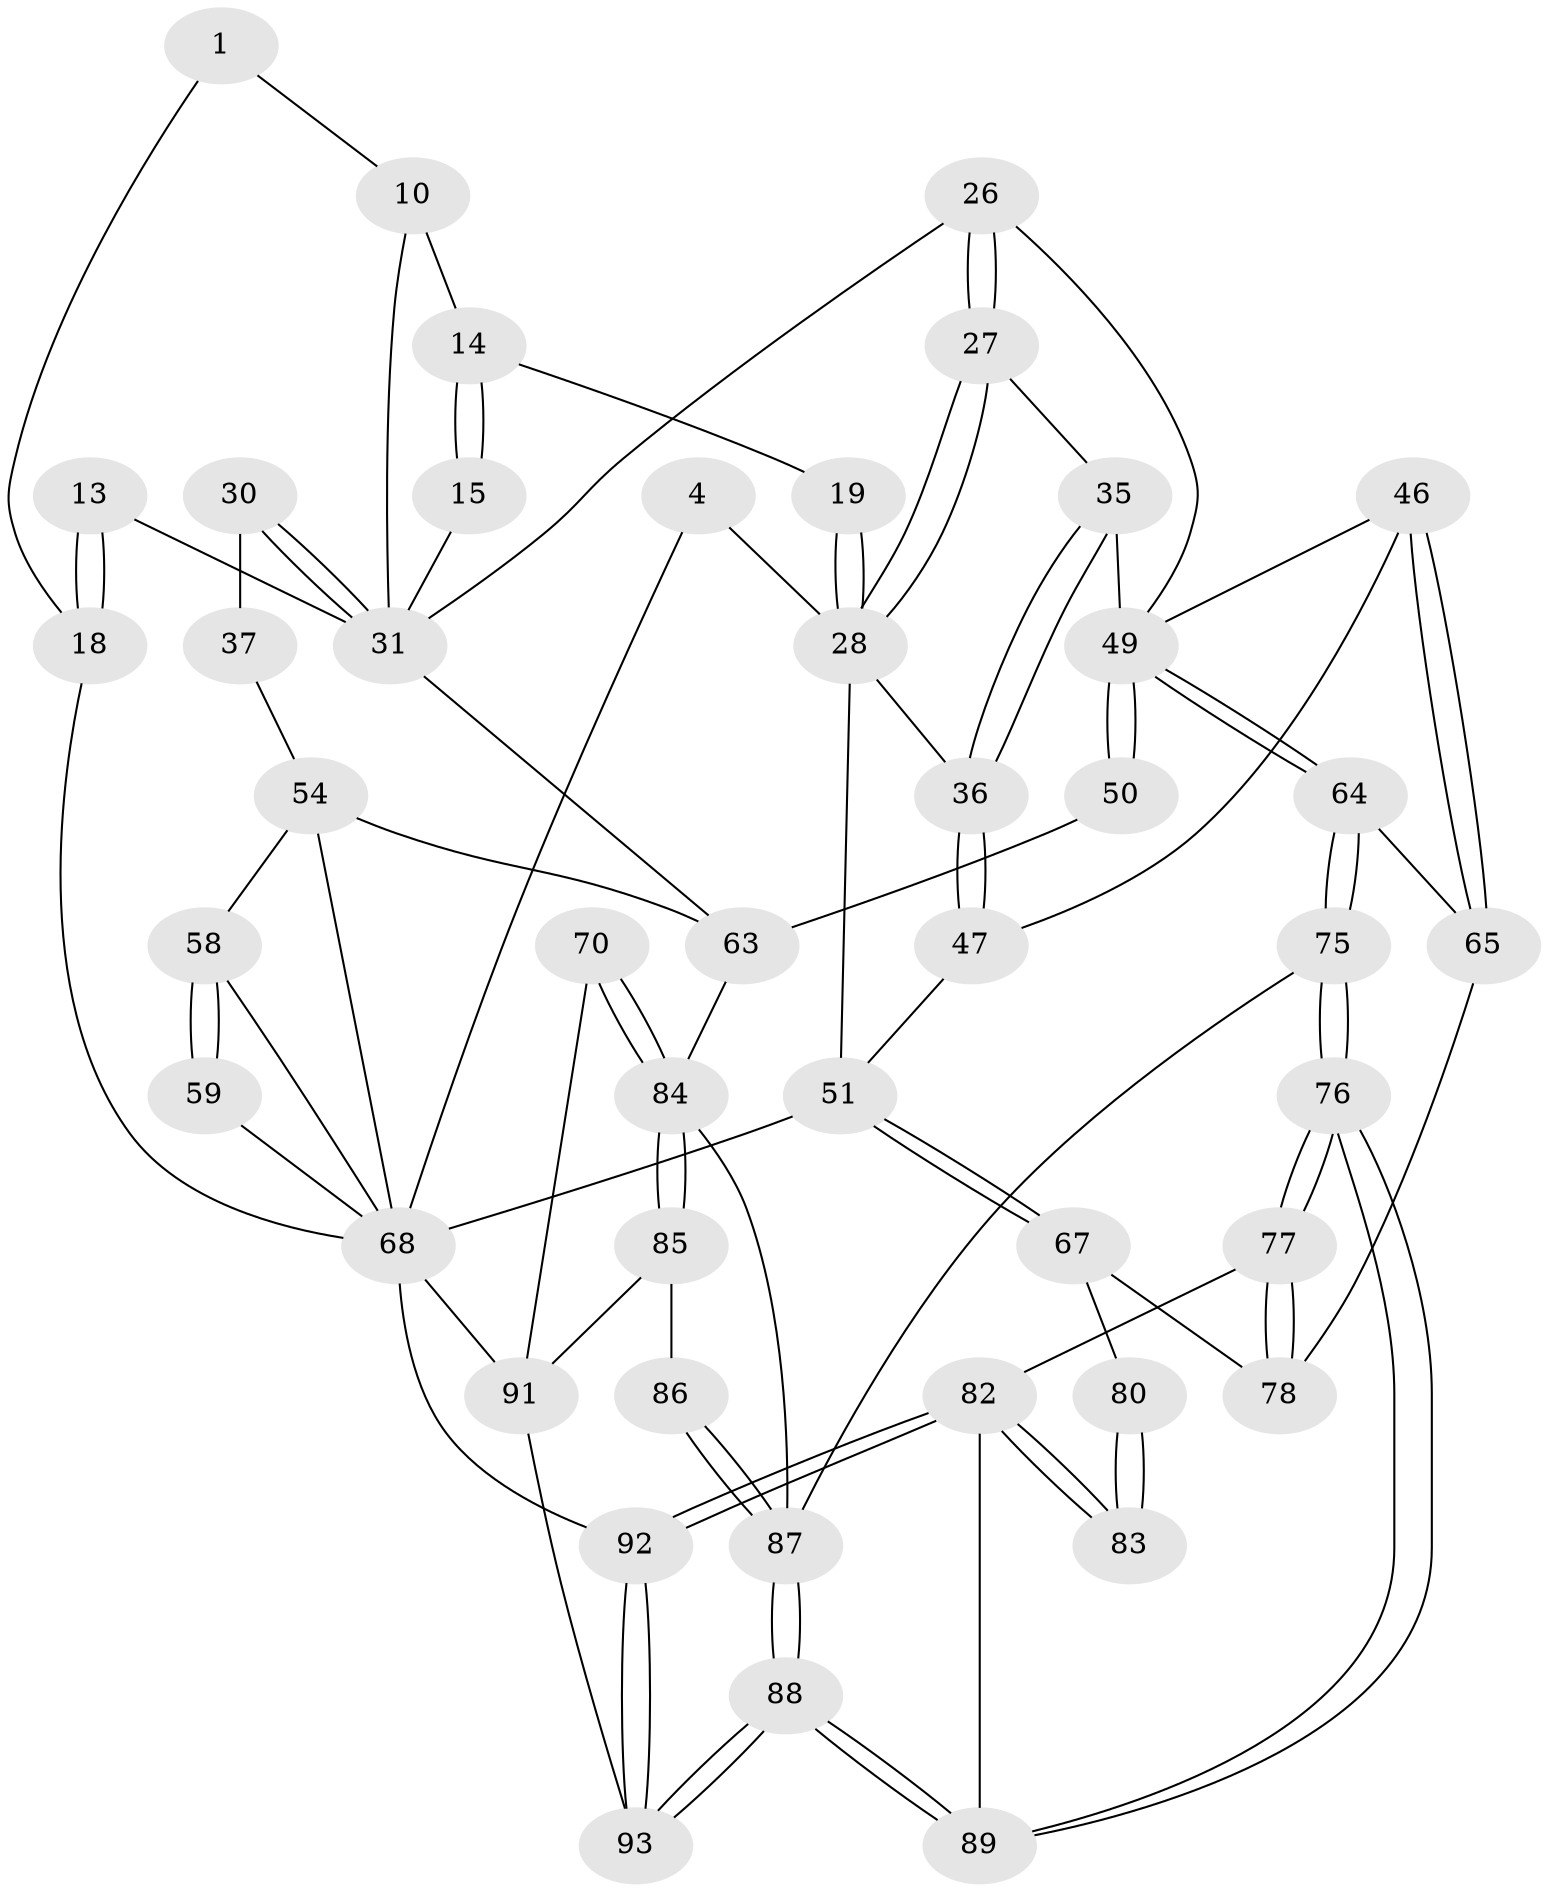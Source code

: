 // original degree distribution, {3: 0.03225806451612903, 5: 0.46236559139784944, 4: 0.25806451612903225, 6: 0.24731182795698925}
// Generated by graph-tools (version 1.1) at 2025/00/03/09/25 05:00:19]
// undirected, 46 vertices, 100 edges
graph export_dot {
graph [start="1"]
  node [color=gray90,style=filled];
  1 [pos="+0.38184001182494615+0"];
  4 [pos="+0.3410491822126808+0"];
  10 [pos="+0.5363032791281331+0.1531114299115628",super="+5"];
  13 [pos="+0.7563049087432263+0.026969425650965172"];
  14 [pos="+0.46802303116072747+0.15430214845679707",super="+6+7"];
  15 [pos="+0.3477072834522299+0.20287308568353543"];
  18 [pos="+1+0.33023788730885467",super="+2"];
  19 [pos="+0.22910970349699497+0.2465582854739565",super="+8"];
  26 [pos="+0.41329174395888635+0.4105837908963862"];
  27 [pos="+0.2274942556822653+0.31337886962134787"];
  28 [pos="+0.21811929191898952+0.2880332548896392",super="+23"];
  30 [pos="+0.6049782340850297+0.375763179259769",super="+29"];
  31 [pos="+0.57744068993699+0.4028927647270502",super="+25"];
  35 [pos="+0.1627628196494744+0.44306152453054176"];
  36 [pos="+0.10505032012939962+0.4451055585399522"];
  37 [pos="+0.6874555629384977+0.3795328416229384",super="+34"];
  46 [pos="+0.06074287575559745+0.6303557404156511"];
  47 [pos="+0.040631544496715216+0.6215463806619965"];
  49 [pos="+0.3333875817093414+0.6880474819865656",super="+45+42"];
  50 [pos="+0.3492639526483569+0.6748194471110425",super="+44"];
  51 [pos="+0+0.7875703081011107",super="+48"];
  54 [pos="+0.7625642413952473+0.6533070561899689",super="+53+33"];
  58 [pos="+0.8737975391295391+0.636787861572638",super="+57"];
  59 [pos="+0.8701798766249852+0.7367329492214044"];
  63 [pos="+0.6097460498332746+0.6738881738009409",super="+55+43"];
  64 [pos="+0.3313988797149181+0.6911064582203846"];
  65 [pos="+0.21491056089324045+0.7301774967662096"];
  67 [pos="+0+0.8057302217750876"];
  68 [pos="+0.849012918513833+0.8295134039401967",super="+62+60+56+32+61"];
  70 [pos="+0.7276142896987229+0.826657432678577"];
  75 [pos="+0.3753167931223169+0.7988130242057475"];
  76 [pos="+0.30044577949755885+0.938948247739864"];
  77 [pos="+0.1923807137355556+0.8213475935499969"];
  78 [pos="+0.1852237154690035+0.7960090351713699",super="+66"];
  80 [pos="+0.1452060317538618+0.8257607513002986",super="+79"];
  82 [pos="+0.1022909840008035+0.9985274700529904",super="+81"];
  83 [pos="+0.08933952478880292+0.9644303723204306"];
  84 [pos="+0.5861359679970904+0.9299938800086822",super="+72+71"];
  85 [pos="+0.587300748209558+0.9366561772728353"];
  86 [pos="+0.47213361966319595+0.9735131641917454"];
  87 [pos="+0.44380161283321384+0.9897442099348475",super="+74+73"];
  88 [pos="+0.35750445635346584+1"];
  89 [pos="+0.29535316019798163+0.9941672873679687"];
  91 [pos="+0.7321785845463767+1",super="+90"];
  92 [pos="+0.08394134931922242+1"];
  93 [pos="+0.355667437569944+1"];
  1 -- 18;
  1 -- 10;
  4 -- 28;
  4 -- 68;
  10 -- 14 [weight=2];
  10 -- 31;
  13 -- 18 [weight=2];
  13 -- 18;
  13 -- 31;
  14 -- 15 [weight=2];
  14 -- 15;
  14 -- 19;
  15 -- 31;
  18 -- 68 [weight=3];
  19 -- 28 [weight=3];
  19 -- 28;
  26 -- 27;
  26 -- 27;
  26 -- 49;
  26 -- 31;
  27 -- 28;
  27 -- 28;
  27 -- 35;
  28 -- 51 [weight=2];
  28 -- 36;
  30 -- 31 [weight=2];
  30 -- 31;
  30 -- 37 [weight=2];
  31 -- 63;
  35 -- 36;
  35 -- 36;
  35 -- 49;
  36 -- 47;
  36 -- 47;
  37 -- 54 [weight=2];
  46 -- 47;
  46 -- 65;
  46 -- 65;
  46 -- 49;
  47 -- 51;
  49 -- 50 [weight=2];
  49 -- 50;
  49 -- 64;
  49 -- 64;
  50 -- 63 [weight=2];
  51 -- 67;
  51 -- 67;
  51 -- 68 [weight=2];
  54 -- 63 [weight=2];
  54 -- 68 [weight=2];
  54 -- 58;
  58 -- 59 [weight=2];
  58 -- 59;
  58 -- 68;
  59 -- 68;
  63 -- 84;
  64 -- 65;
  64 -- 75;
  64 -- 75;
  65 -- 78;
  67 -- 80;
  67 -- 78;
  68 -- 91 [weight=2];
  68 -- 92;
  70 -- 84 [weight=2];
  70 -- 84;
  70 -- 91;
  75 -- 76;
  75 -- 76;
  75 -- 87;
  76 -- 77;
  76 -- 77;
  76 -- 89;
  76 -- 89;
  77 -- 78;
  77 -- 78;
  77 -- 82;
  80 -- 83 [weight=2];
  80 -- 83;
  82 -- 83;
  82 -- 83;
  82 -- 92;
  82 -- 92;
  82 -- 89;
  84 -- 85;
  84 -- 85;
  84 -- 87;
  85 -- 86;
  85 -- 91;
  86 -- 87 [weight=2];
  86 -- 87;
  87 -- 88;
  87 -- 88;
  88 -- 89;
  88 -- 89;
  88 -- 93;
  88 -- 93;
  91 -- 93;
  92 -- 93;
  92 -- 93;
}
